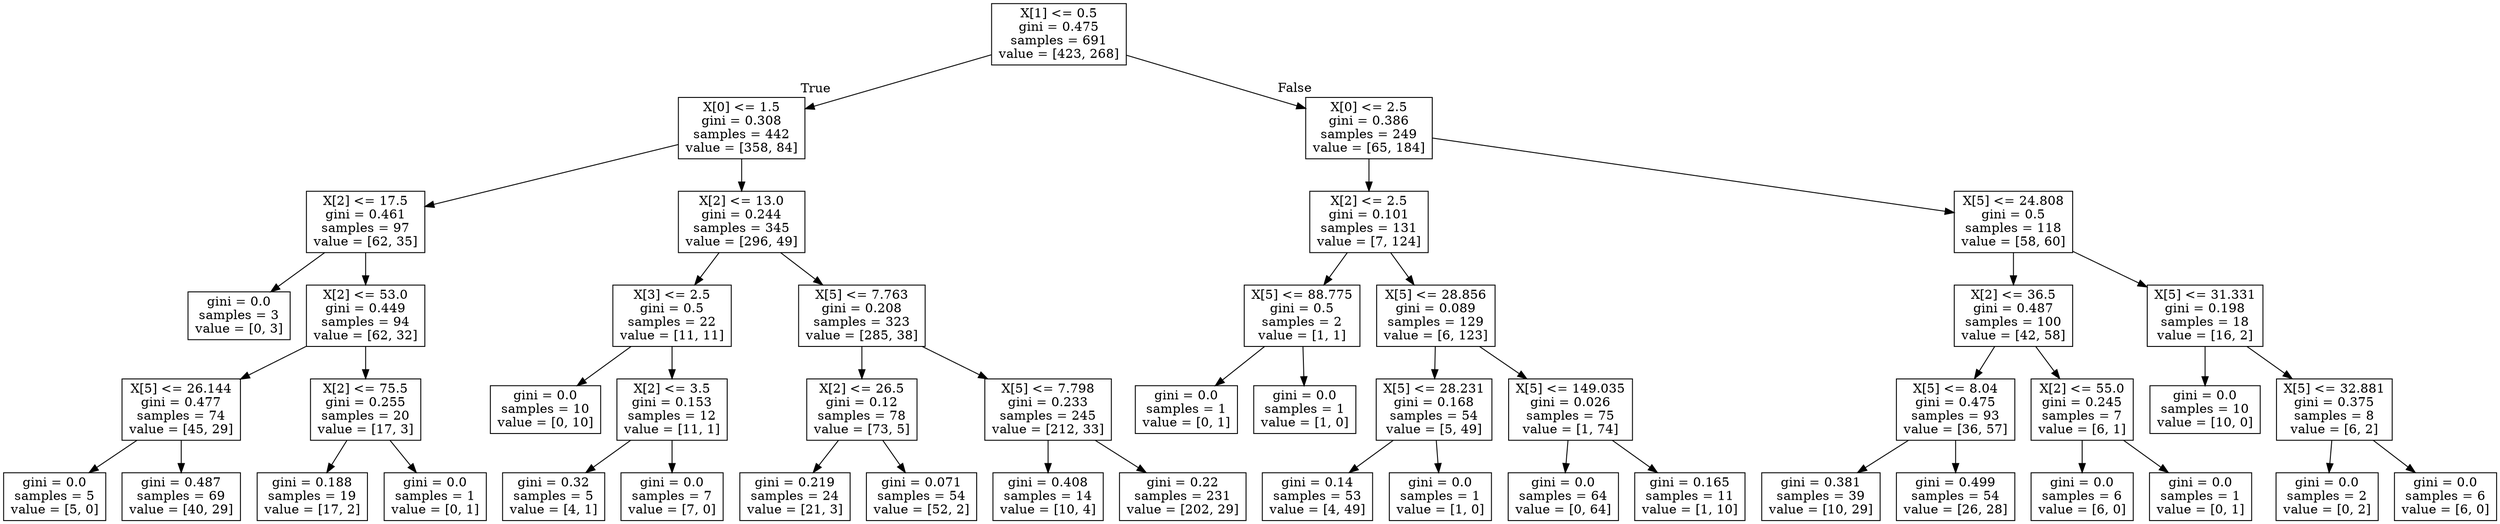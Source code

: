 digraph Tree {
node [shape=box] ;
0 [label="X[1] <= 0.5\ngini = 0.475\nsamples = 691\nvalue = [423, 268]"] ;
1 [label="X[0] <= 1.5\ngini = 0.308\nsamples = 442\nvalue = [358, 84]"] ;
0 -> 1 [labeldistance=2.5, labelangle=45, headlabel="True"] ;
2 [label="X[2] <= 17.5\ngini = 0.461\nsamples = 97\nvalue = [62, 35]"] ;
1 -> 2 ;
3 [label="gini = 0.0\nsamples = 3\nvalue = [0, 3]"] ;
2 -> 3 ;
4 [label="X[2] <= 53.0\ngini = 0.449\nsamples = 94\nvalue = [62, 32]"] ;
2 -> 4 ;
5 [label="X[5] <= 26.144\ngini = 0.477\nsamples = 74\nvalue = [45, 29]"] ;
4 -> 5 ;
6 [label="gini = 0.0\nsamples = 5\nvalue = [5, 0]"] ;
5 -> 6 ;
7 [label="gini = 0.487\nsamples = 69\nvalue = [40, 29]"] ;
5 -> 7 ;
8 [label="X[2] <= 75.5\ngini = 0.255\nsamples = 20\nvalue = [17, 3]"] ;
4 -> 8 ;
9 [label="gini = 0.188\nsamples = 19\nvalue = [17, 2]"] ;
8 -> 9 ;
10 [label="gini = 0.0\nsamples = 1\nvalue = [0, 1]"] ;
8 -> 10 ;
11 [label="X[2] <= 13.0\ngini = 0.244\nsamples = 345\nvalue = [296, 49]"] ;
1 -> 11 ;
12 [label="X[3] <= 2.5\ngini = 0.5\nsamples = 22\nvalue = [11, 11]"] ;
11 -> 12 ;
13 [label="gini = 0.0\nsamples = 10\nvalue = [0, 10]"] ;
12 -> 13 ;
14 [label="X[2] <= 3.5\ngini = 0.153\nsamples = 12\nvalue = [11, 1]"] ;
12 -> 14 ;
15 [label="gini = 0.32\nsamples = 5\nvalue = [4, 1]"] ;
14 -> 15 ;
16 [label="gini = 0.0\nsamples = 7\nvalue = [7, 0]"] ;
14 -> 16 ;
17 [label="X[5] <= 7.763\ngini = 0.208\nsamples = 323\nvalue = [285, 38]"] ;
11 -> 17 ;
18 [label="X[2] <= 26.5\ngini = 0.12\nsamples = 78\nvalue = [73, 5]"] ;
17 -> 18 ;
19 [label="gini = 0.219\nsamples = 24\nvalue = [21, 3]"] ;
18 -> 19 ;
20 [label="gini = 0.071\nsamples = 54\nvalue = [52, 2]"] ;
18 -> 20 ;
21 [label="X[5] <= 7.798\ngini = 0.233\nsamples = 245\nvalue = [212, 33]"] ;
17 -> 21 ;
22 [label="gini = 0.408\nsamples = 14\nvalue = [10, 4]"] ;
21 -> 22 ;
23 [label="gini = 0.22\nsamples = 231\nvalue = [202, 29]"] ;
21 -> 23 ;
24 [label="X[0] <= 2.5\ngini = 0.386\nsamples = 249\nvalue = [65, 184]"] ;
0 -> 24 [labeldistance=2.5, labelangle=-45, headlabel="False"] ;
25 [label="X[2] <= 2.5\ngini = 0.101\nsamples = 131\nvalue = [7, 124]"] ;
24 -> 25 ;
26 [label="X[5] <= 88.775\ngini = 0.5\nsamples = 2\nvalue = [1, 1]"] ;
25 -> 26 ;
27 [label="gini = 0.0\nsamples = 1\nvalue = [0, 1]"] ;
26 -> 27 ;
28 [label="gini = 0.0\nsamples = 1\nvalue = [1, 0]"] ;
26 -> 28 ;
29 [label="X[5] <= 28.856\ngini = 0.089\nsamples = 129\nvalue = [6, 123]"] ;
25 -> 29 ;
30 [label="X[5] <= 28.231\ngini = 0.168\nsamples = 54\nvalue = [5, 49]"] ;
29 -> 30 ;
31 [label="gini = 0.14\nsamples = 53\nvalue = [4, 49]"] ;
30 -> 31 ;
32 [label="gini = 0.0\nsamples = 1\nvalue = [1, 0]"] ;
30 -> 32 ;
33 [label="X[5] <= 149.035\ngini = 0.026\nsamples = 75\nvalue = [1, 74]"] ;
29 -> 33 ;
34 [label="gini = 0.0\nsamples = 64\nvalue = [0, 64]"] ;
33 -> 34 ;
35 [label="gini = 0.165\nsamples = 11\nvalue = [1, 10]"] ;
33 -> 35 ;
36 [label="X[5] <= 24.808\ngini = 0.5\nsamples = 118\nvalue = [58, 60]"] ;
24 -> 36 ;
37 [label="X[2] <= 36.5\ngini = 0.487\nsamples = 100\nvalue = [42, 58]"] ;
36 -> 37 ;
38 [label="X[5] <= 8.04\ngini = 0.475\nsamples = 93\nvalue = [36, 57]"] ;
37 -> 38 ;
39 [label="gini = 0.381\nsamples = 39\nvalue = [10, 29]"] ;
38 -> 39 ;
40 [label="gini = 0.499\nsamples = 54\nvalue = [26, 28]"] ;
38 -> 40 ;
41 [label="X[2] <= 55.0\ngini = 0.245\nsamples = 7\nvalue = [6, 1]"] ;
37 -> 41 ;
42 [label="gini = 0.0\nsamples = 6\nvalue = [6, 0]"] ;
41 -> 42 ;
43 [label="gini = 0.0\nsamples = 1\nvalue = [0, 1]"] ;
41 -> 43 ;
44 [label="X[5] <= 31.331\ngini = 0.198\nsamples = 18\nvalue = [16, 2]"] ;
36 -> 44 ;
45 [label="gini = 0.0\nsamples = 10\nvalue = [10, 0]"] ;
44 -> 45 ;
46 [label="X[5] <= 32.881\ngini = 0.375\nsamples = 8\nvalue = [6, 2]"] ;
44 -> 46 ;
47 [label="gini = 0.0\nsamples = 2\nvalue = [0, 2]"] ;
46 -> 47 ;
48 [label="gini = 0.0\nsamples = 6\nvalue = [6, 0]"] ;
46 -> 48 ;
}